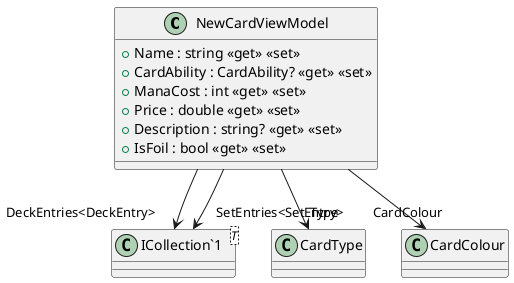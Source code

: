 @startuml
class NewCardViewModel {
    + Name : string <<get>> <<set>>
    + CardAbility : CardAbility? <<get>> <<set>>
    + ManaCost : int <<get>> <<set>>
    + Price : double <<get>> <<set>>
    + Description : string? <<get>> <<set>>
    + IsFoil : bool <<get>> <<set>>
}
class "ICollection`1"<T> {
}
NewCardViewModel --> "Type" CardType
NewCardViewModel --> "DeckEntries<DeckEntry>" "ICollection`1"
NewCardViewModel --> "SetEntries<SetEntry>" "ICollection`1"
NewCardViewModel --> "CardColour" CardColour
@enduml
